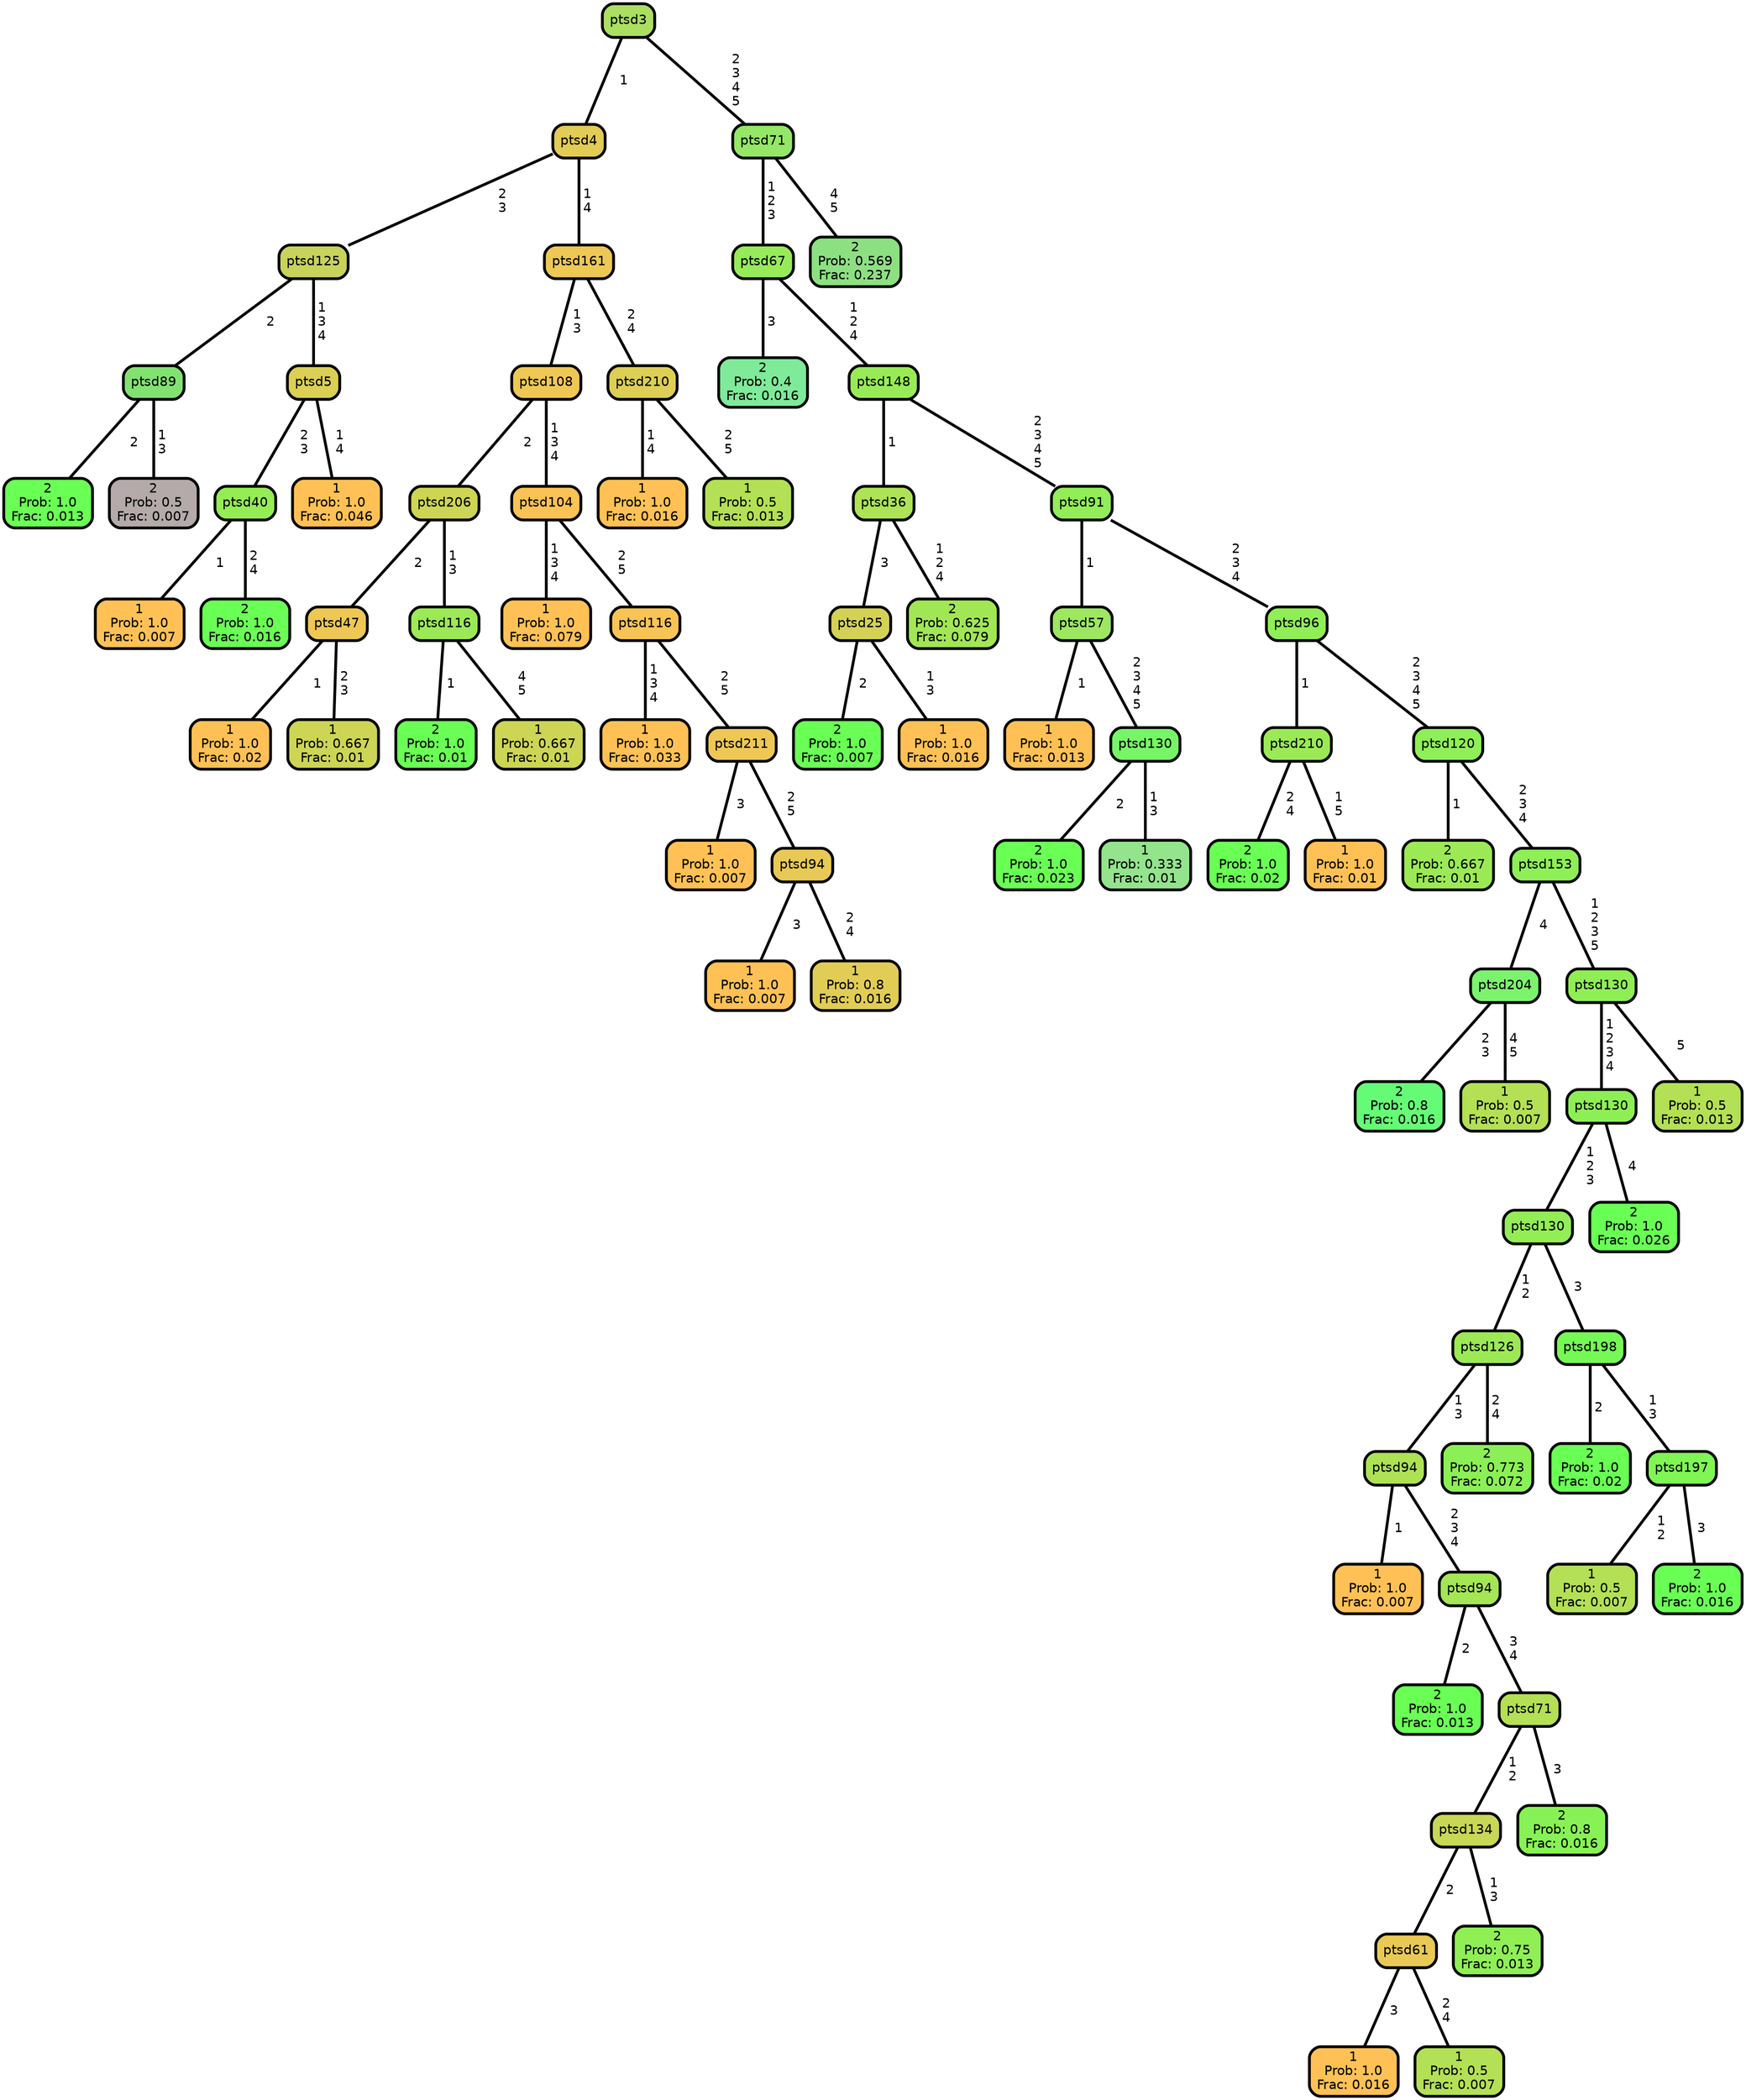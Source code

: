 graph Tree {
node [shape=box, style="filled, rounded",color="black",penwidth="3",fontcolor="black",                 fontname=helvetica] ;
graph [ranksep="0 equally", splines=straight,                 bgcolor=transparent, dpi=200] ;
edge [fontname=helvetica, color=black] ;
0 [label="2
Prob: 1.0
Frac: 0.013", fillcolor="#6aff55"] ;
1 [label="ptsd89", fillcolor="#82e271"] ;
2 [label="2
Prob: 0.5
Frac: 0.007", fillcolor="#b4aaaa"] ;
3 [label="ptsd125", fillcolor="#c7d35b"] ;
4 [label="1
Prob: 1.0
Frac: 0.007", fillcolor="#ffc155"] ;
5 [label="ptsd40", fillcolor="#94ed55"] ;
6 [label="2
Prob: 1.0
Frac: 0.016", fillcolor="#6aff55"] ;
7 [label="ptsd5", fillcolor="#dbcf55"] ;
8 [label="1
Prob: 1.0
Frac: 0.046", fillcolor="#ffc155"] ;
9 [label="ptsd4", fillcolor="#e2cb56"] ;
10 [label="1
Prob: 1.0
Frac: 0.02", fillcolor="#ffc155"] ;
11 [label="ptsd47", fillcolor="#eec755"] ;
12 [label="1
Prob: 0.667
Frac: 0.01", fillcolor="#cdd555"] ;
13 [label="ptsd206", fillcolor="#cdd555"] ;
14 [label="2
Prob: 1.0
Frac: 0.01", fillcolor="#6aff55"] ;
15 [label="ptsd116", fillcolor="#9bea55"] ;
16 [label="1
Prob: 0.667
Frac: 0.01", fillcolor="#cdd555"] ;
17 [label="ptsd108", fillcolor="#efc755"] ;
18 [label="1
Prob: 1.0
Frac: 0.079", fillcolor="#ffc155"] ;
19 [label="ptsd104", fillcolor="#fbc255"] ;
20 [label="1
Prob: 1.0
Frac: 0.033", fillcolor="#ffc155"] ;
21 [label="ptsd116", fillcolor="#f7c455"] ;
22 [label="1
Prob: 1.0
Frac: 0.007", fillcolor="#ffc155"] ;
23 [label="ptsd211", fillcolor="#eec755"] ;
24 [label="1
Prob: 1.0
Frac: 0.007", fillcolor="#ffc155"] ;
25 [label="ptsd94", fillcolor="#e9c955"] ;
26 [label="1
Prob: 0.8
Frac: 0.016", fillcolor="#e1cd55"] ;
27 [label="ptsd161", fillcolor="#edc855"] ;
28 [label="1
Prob: 1.0
Frac: 0.016", fillcolor="#ffc155"] ;
29 [label="ptsd210", fillcolor="#ddce55"] ;
30 [label="1
Prob: 0.5
Frac: 0.013", fillcolor="#b4e055"] ;
31 [label="ptsd3", fillcolor="#acde62"] ;
32 [label="2
Prob: 0.4
Frac: 0.016", fillcolor="#7fea99"] ;
33 [label="ptsd67", fillcolor="#97eb59"] ;
34 [label="2
Prob: 1.0
Frac: 0.007", fillcolor="#6aff55"] ;
35 [label="ptsd25", fillcolor="#d4d255"] ;
36 [label="1
Prob: 1.0
Frac: 0.016", fillcolor="#ffc155"] ;
37 [label="ptsd36", fillcolor="#ade355"] ;
38 [label="2
Prob: 0.625
Frac: 0.079", fillcolor="#a1e755"] ;
39 [label="ptsd148", fillcolor="#98eb57"] ;
40 [label="1
Prob: 1.0
Frac: 0.013", fillcolor="#ffc155"] ;
41 [label="ptsd57", fillcolor="#9de761"] ;
42 [label="2
Prob: 1.0
Frac: 0.023", fillcolor="#6aff55"] ;
43 [label="ptsd130", fillcolor="#76f666"] ;
44 [label="1
Prob: 0.333
Frac: 0.01", fillcolor="#94e38d"] ;
45 [label="ptsd91", fillcolor="#92ed58"] ;
46 [label="2
Prob: 1.0
Frac: 0.02", fillcolor="#6aff55"] ;
47 [label="ptsd210", fillcolor="#9bea55"] ;
48 [label="1
Prob: 1.0
Frac: 0.01", fillcolor="#ffc155"] ;
49 [label="ptsd96", fillcolor="#90ee56"] ;
50 [label="2
Prob: 0.667
Frac: 0.01", fillcolor="#9bea55"] ;
51 [label="ptsd120", fillcolor="#8fef57"] ;
52 [label="2
Prob: 0.8
Frac: 0.016", fillcolor="#65fb77"] ;
53 [label="ptsd204", fillcolor="#7cf36d"] ;
54 [label="1
Prob: 0.5
Frac: 0.007", fillcolor="#b4e055"] ;
55 [label="ptsd153", fillcolor="#8eef57"] ;
56 [label="1
Prob: 1.0
Frac: 0.007", fillcolor="#ffc155"] ;
57 [label="ptsd94", fillcolor="#ade255"] ;
58 [label="2
Prob: 1.0
Frac: 0.013", fillcolor="#6aff55"] ;
59 [label="ptsd94", fillcolor="#a5e655"] ;
60 [label="1
Prob: 1.0
Frac: 0.016", fillcolor="#ffc155"] ;
61 [label="ptsd61", fillcolor="#e9c955"] ;
62 [label="1
Prob: 0.5
Frac: 0.007", fillcolor="#b4e055"] ;
63 [label="ptsd134", fillcolor="#c8d755"] ;
64 [label="2
Prob: 0.75
Frac: 0.013", fillcolor="#8fef55"] ;
65 [label="ptsd71", fillcolor="#b4e055"] ;
66 [label="2
Prob: 0.8
Frac: 0.016", fillcolor="#87f255"] ;
67 [label="ptsd126", fillcolor="#9ce955"] ;
68 [label="2
Prob: 0.773
Frac: 0.072", fillcolor="#8bf055"] ;
69 [label="ptsd130", fillcolor="#93ed55"] ;
70 [label="2
Prob: 1.0
Frac: 0.02", fillcolor="#6aff55"] ;
71 [label="ptsd198", fillcolor="#75fa55"] ;
72 [label="1
Prob: 0.5
Frac: 0.007", fillcolor="#b4e055"] ;
73 [label="ptsd197", fillcolor="#7ff655"] ;
74 [label="2
Prob: 1.0
Frac: 0.016", fillcolor="#6aff55"] ;
75 [label="ptsd130", fillcolor="#8eef55"] ;
76 [label="2
Prob: 1.0
Frac: 0.026", fillcolor="#6aff55"] ;
77 [label="ptsd130", fillcolor="#90ee55"] ;
78 [label="1
Prob: 0.5
Frac: 0.013", fillcolor="#b4e055"] ;
79 [label="ptsd71", fillcolor="#94e767"] ;
80 [label="2
Prob: 0.569
Frac: 0.237", fillcolor="#8de081"] ;
1 -- 0 [label=" 2",penwidth=3] ;
1 -- 2 [label=" 1\n 3",penwidth=3] ;
3 -- 1 [label=" 2",penwidth=3] ;
3 -- 7 [label=" 1\n 3\n 4",penwidth=3] ;
5 -- 4 [label=" 1",penwidth=3] ;
5 -- 6 [label=" 2\n 4",penwidth=3] ;
7 -- 5 [label=" 2\n 3",penwidth=3] ;
7 -- 8 [label=" 1\n 4",penwidth=3] ;
9 -- 3 [label=" 2\n 3",penwidth=3] ;
9 -- 27 [label=" 1\n 4",penwidth=3] ;
11 -- 10 [label=" 1",penwidth=3] ;
11 -- 12 [label=" 2\n 3",penwidth=3] ;
13 -- 11 [label=" 2",penwidth=3] ;
13 -- 15 [label=" 1\n 3",penwidth=3] ;
15 -- 14 [label=" 1",penwidth=3] ;
15 -- 16 [label=" 4\n 5",penwidth=3] ;
17 -- 13 [label=" 2",penwidth=3] ;
17 -- 19 [label=" 1\n 3\n 4",penwidth=3] ;
19 -- 18 [label=" 1\n 3\n 4",penwidth=3] ;
19 -- 21 [label=" 2\n 5",penwidth=3] ;
21 -- 20 [label=" 1\n 3\n 4",penwidth=3] ;
21 -- 23 [label=" 2\n 5",penwidth=3] ;
23 -- 22 [label=" 3",penwidth=3] ;
23 -- 25 [label=" 2\n 5",penwidth=3] ;
25 -- 24 [label=" 3",penwidth=3] ;
25 -- 26 [label=" 2\n 4",penwidth=3] ;
27 -- 17 [label=" 1\n 3",penwidth=3] ;
27 -- 29 [label=" 2\n 4",penwidth=3] ;
29 -- 28 [label=" 1\n 4",penwidth=3] ;
29 -- 30 [label=" 2\n 5",penwidth=3] ;
31 -- 9 [label=" 1",penwidth=3] ;
31 -- 79 [label=" 2\n 3\n 4\n 5",penwidth=3] ;
33 -- 32 [label=" 3",penwidth=3] ;
33 -- 39 [label=" 1\n 2\n 4",penwidth=3] ;
35 -- 34 [label=" 2",penwidth=3] ;
35 -- 36 [label=" 1\n 3",penwidth=3] ;
37 -- 35 [label=" 3",penwidth=3] ;
37 -- 38 [label=" 1\n 2\n 4",penwidth=3] ;
39 -- 37 [label=" 1",penwidth=3] ;
39 -- 45 [label=" 2\n 3\n 4\n 5",penwidth=3] ;
41 -- 40 [label=" 1",penwidth=3] ;
41 -- 43 [label=" 2\n 3\n 4\n 5",penwidth=3] ;
43 -- 42 [label=" 2",penwidth=3] ;
43 -- 44 [label=" 1\n 3",penwidth=3] ;
45 -- 41 [label=" 1",penwidth=3] ;
45 -- 49 [label=" 2\n 3\n 4",penwidth=3] ;
47 -- 46 [label=" 2\n 4",penwidth=3] ;
47 -- 48 [label=" 1\n 5",penwidth=3] ;
49 -- 47 [label=" 1",penwidth=3] ;
49 -- 51 [label=" 2\n 3\n 4\n 5",penwidth=3] ;
51 -- 50 [label=" 1",penwidth=3] ;
51 -- 55 [label=" 2\n 3\n 4",penwidth=3] ;
53 -- 52 [label=" 2\n 3",penwidth=3] ;
53 -- 54 [label=" 4\n 5",penwidth=3] ;
55 -- 53 [label=" 4",penwidth=3] ;
55 -- 77 [label=" 1\n 2\n 3\n 5",penwidth=3] ;
57 -- 56 [label=" 1",penwidth=3] ;
57 -- 59 [label=" 2\n 3\n 4",penwidth=3] ;
59 -- 58 [label=" 2",penwidth=3] ;
59 -- 65 [label=" 3\n 4",penwidth=3] ;
61 -- 60 [label=" 3",penwidth=3] ;
61 -- 62 [label=" 2\n 4",penwidth=3] ;
63 -- 61 [label=" 2",penwidth=3] ;
63 -- 64 [label=" 1\n 3",penwidth=3] ;
65 -- 63 [label=" 1\n 2",penwidth=3] ;
65 -- 66 [label=" 3",penwidth=3] ;
67 -- 57 [label=" 1\n 3",penwidth=3] ;
67 -- 68 [label=" 2\n 4",penwidth=3] ;
69 -- 67 [label=" 1\n 2",penwidth=3] ;
69 -- 71 [label=" 3",penwidth=3] ;
71 -- 70 [label=" 2",penwidth=3] ;
71 -- 73 [label=" 1\n 3",penwidth=3] ;
73 -- 72 [label=" 1\n 2",penwidth=3] ;
73 -- 74 [label=" 3",penwidth=3] ;
75 -- 69 [label=" 1\n 2\n 3",penwidth=3] ;
75 -- 76 [label=" 4",penwidth=3] ;
77 -- 75 [label=" 1\n 2\n 3\n 4",penwidth=3] ;
77 -- 78 [label=" 5",penwidth=3] ;
79 -- 33 [label=" 1\n 2\n 3",penwidth=3] ;
79 -- 80 [label=" 4\n 5",penwidth=3] ;
{rank = same;}}